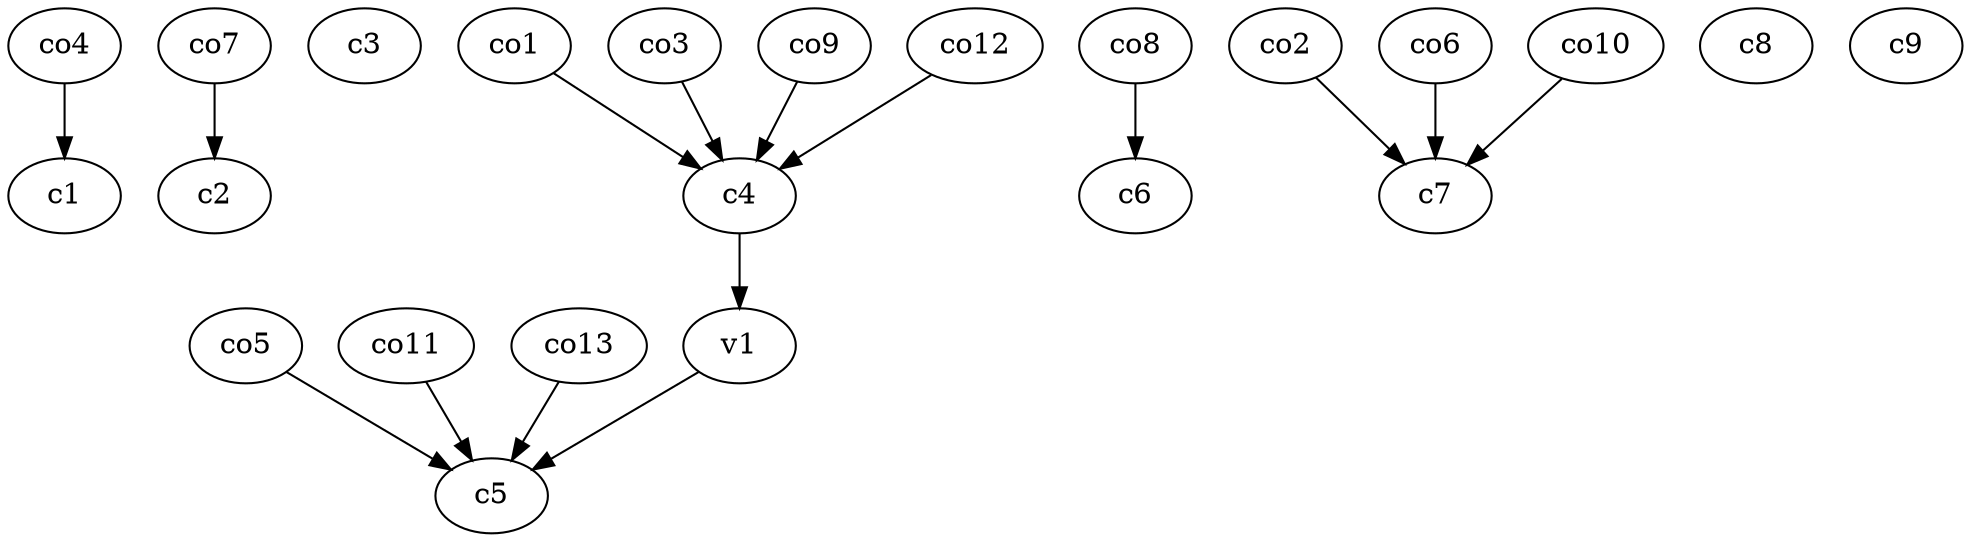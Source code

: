 strict digraph  {
c1;
c2;
c3;
c4;
c5;
c6;
c7;
c8;
c9;
v1;
co1;
co2;
co3;
co4;
co5;
co6;
co7;
co8;
co9;
co10;
co11;
co12;
co13;
c4 -> v1  [weight=1];
v1 -> c5  [weight=1];
co1 -> c4  [weight=1];
co2 -> c7  [weight=1];
co3 -> c4  [weight=1];
co4 -> c1  [weight=1];
co5 -> c5  [weight=1];
co6 -> c7  [weight=1];
co7 -> c2  [weight=1];
co8 -> c6  [weight=1];
co9 -> c4  [weight=1];
co10 -> c7  [weight=1];
co11 -> c5  [weight=1];
co12 -> c4  [weight=1];
co13 -> c5  [weight=1];
}
